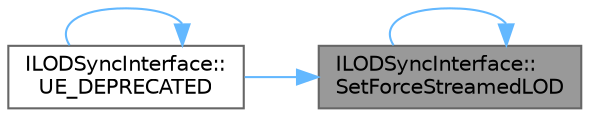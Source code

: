 digraph "ILODSyncInterface::SetForceStreamedLOD"
{
 // INTERACTIVE_SVG=YES
 // LATEX_PDF_SIZE
  bgcolor="transparent";
  edge [fontname=Helvetica,fontsize=10,labelfontname=Helvetica,labelfontsize=10];
  node [fontname=Helvetica,fontsize=10,shape=box,height=0.2,width=0.4];
  rankdir="RL";
  Node1 [id="Node000001",label="ILODSyncInterface::\lSetForceStreamedLOD",height=0.2,width=0.4,color="gray40", fillcolor="grey60", style="filled", fontcolor="black",tooltip="Sets the LOD to force to stream in, as a 0-based index."];
  Node1 -> Node1 [id="edge1_Node000001_Node000001",dir="back",color="steelblue1",style="solid",tooltip=" "];
  Node1 -> Node2 [id="edge2_Node000001_Node000002",dir="back",color="steelblue1",style="solid",tooltip=" "];
  Node2 [id="Node000002",label="ILODSyncInterface::\lUE_DEPRECATED",height=0.2,width=0.4,color="grey40", fillcolor="white", style="filled",URL="$d6/d88/classILODSyncInterface.html#af5c2c13737a2485960df3e2bc6f4d1d1",tooltip=" "];
  Node2 -> Node2 [id="edge3_Node000002_Node000002",dir="back",color="steelblue1",style="solid",tooltip=" "];
}
